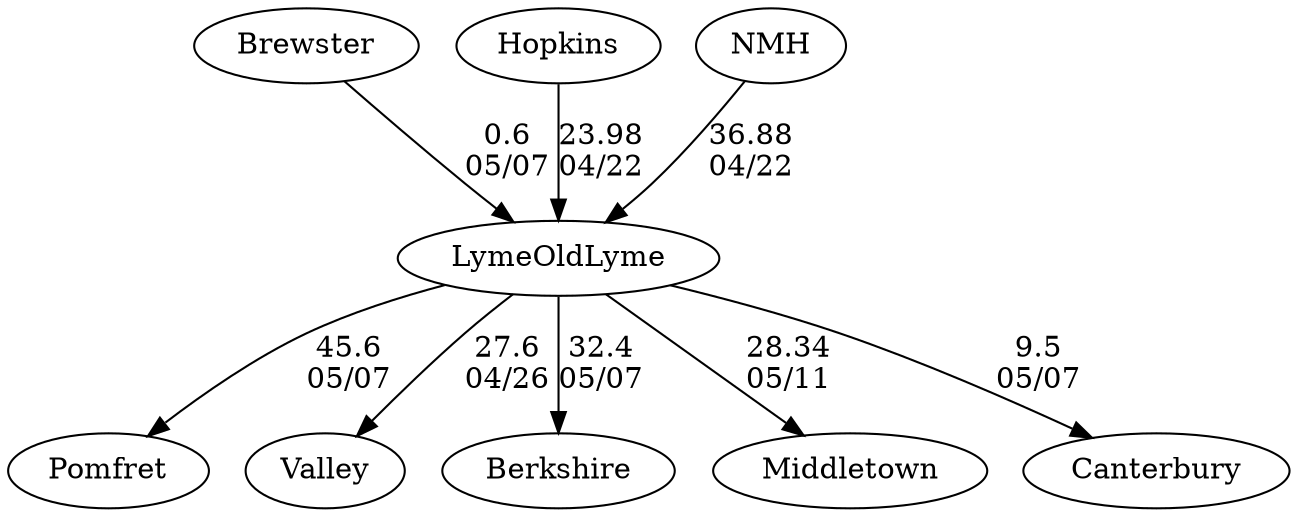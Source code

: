 digraph girls1foursLymeOldLyme {Pomfret [URL="girls1foursLymeOldLymePomfret.html"];Brewster [URL="girls1foursLymeOldLymeBrewster.html"];Valley [URL="girls1foursLymeOldLymeValley.html"];Berkshire [URL="girls1foursLymeOldLymeBerkshire.html"];LymeOldLyme [URL="girls1foursLymeOldLymeLymeOldLyme.html"];Hopkins [URL="girls1foursLymeOldLymeHopkins.html"];Middletown [URL="girls1foursLymeOldLymeMiddletown.html"];NMH [URL="girls1foursLymeOldLymeNMH.html"];Canterbury [URL="girls1foursLymeOldLymeCanterbury.html"];LymeOldLyme -> Valley[label="27.6
04/26", weight="73", tooltip="NEIRA Boys & Girls Fours,Lyme/Old Lyme vs Valley Regional			
Distance: 1500 Conditions: Direct headwind throughout 6-8MPH, otherwise a beautiful sunny day! Comments: Lyme/Old Lyme would like to thank Valley Regional for coming out and racing with us. We look forward to racing again this season!!
None", URL="http://www.row2k.com/results/resultspage.cfm?UID=582C1F5825C73152DB6BED1A1FFD87B1&cat=5", random="random"]; 
Brewster -> LymeOldLyme[label="0.6
05/07", weight="100", tooltip="Founder's Day			
NEIRA Boys and Girls Fours Conditions: It was a beautiful day for racing on Lake Waramaug. A light breeze prevailed for the majority of the day with a moderately strong headwind for the final 750m at the end of the morning heats. The temperature was 68 to 73 degrees. Many thanks to all the participating teams and their coaches.", URL="https://www.row2k.com/results/resultspage.cfm?UID=09AFDE4AA96F97D9C1939E6DDCBC4CCF", random="random"]; 
LymeOldLyme -> Canterbury[label="9.5
05/07", weight="91", tooltip="Founder's Day			
NEIRA Boys and Girls Fours Conditions: It was a beautiful day for racing on Lake Waramaug. A light breeze prevailed for the majority of the day with a moderately strong headwind for the final 750m at the end of the morning heats. The temperature was 68 to 73 degrees. Many thanks to all the participating teams and their coaches.", URL="https://www.row2k.com/results/resultspage.cfm?UID=09AFDE4AA96F97D9C1939E6DDCBC4CCF", random="random"]; 
LymeOldLyme -> Berkshire[label="32.4
05/07", weight="68", tooltip="Founder's Day			
NEIRA Boys and Girls Fours Conditions: It was a beautiful day for racing on Lake Waramaug. A light breeze prevailed for the majority of the day with a moderately strong headwind for the final 750m at the end of the morning heats. The temperature was 68 to 73 degrees. Many thanks to all the participating teams and their coaches.", URL="https://www.row2k.com/results/resultspage.cfm?UID=09AFDE4AA96F97D9C1939E6DDCBC4CCF", random="random"]; 
LymeOldLyme -> Pomfret[label="45.6
05/07", weight="55", tooltip="Founder's Day			
NEIRA Boys and Girls Fours Conditions: It was a beautiful day for racing on Lake Waramaug. A light breeze prevailed for the majority of the day with a moderately strong headwind for the final 750m at the end of the morning heats. The temperature was 68 to 73 degrees. Many thanks to all the participating teams and their coaches.", URL="https://www.row2k.com/results/resultspage.cfm?UID=09AFDE4AA96F97D9C1939E6DDCBC4CCF", random="random"]; 
NMH -> LymeOldLyme[label="36.88
04/22", weight="64", tooltip="NEIRA Boys & Girls Fours,Hopkins vs. Lyme/OldLyme, Northfield Mount Hermon			
Distance: 1500 Conditions: Floating start made the overall distance vary slightly. Overcast, with strong gusty cross headwind worsening from 9 to 14 mph in the later races, significant chop in the first third of the course. Comments: Top boats raced first followed by lower boats. Lyme/Old Lyme B3 and G4, Hopkins G3 and G4 boats were novices. Wet launch at 56F water stirred excitement! Challenging conditions caused Hopkins B3 and G3 boats, LOL G2, G3, and G4 to miss the turn buoys and row a shorter course. Thank you, LOL and NMH for coming to our home river. We look forward to hosting you again next year!
None", URL="http://www.row2k.com/results/resultspage.cfm?UID=7DACB26F9E928DE698D64A71662AA737&cat=5", random="random"]; 
Hopkins -> LymeOldLyme[label="23.98
04/22", weight="77", tooltip="NEIRA Boys & Girls Fours,Hopkins vs. Lyme/OldLyme, Northfield Mount Hermon			
Distance: 1500 Conditions: Floating start made the overall distance vary slightly. Overcast, with strong gusty cross headwind worsening from 9 to 14 mph in the later races, significant chop in the first third of the course. Comments: Top boats raced first followed by lower boats. Lyme/Old Lyme B3 and G4, Hopkins G3 and G4 boats were novices. Wet launch at 56F water stirred excitement! Challenging conditions caused Hopkins B3 and G3 boats, LOL G2, G3, and G4 to miss the turn buoys and row a shorter course. Thank you, LOL and NMH for coming to our home river. We look forward to hosting you again next year!
None", URL="http://www.row2k.com/results/resultspage.cfm?UID=7DACB26F9E928DE698D64A71662AA737&cat=5", random="random"]; 
LymeOldLyme -> Middletown[label="28.34
05/11", weight="72", tooltip="NEIRA Boys & Girls Fours,Lyme/Old Lyme v Middletown v East Lyme			
Distance: 1500 Conditions: The wind was 6 to 9 knots dropping slightly towards the end of the day as a cross headwind. The girls first and second boats both started two length past the starting line. The crosswind at the start was quite challenging and caused a number of issues trying to get off the line cleanly in the girls races. In the 3rd boat race East Lymes steering boke pulling them from the race Comments: Lyme/Old Lyme would like to thank Middletown and east Lyme for coming out and racing. We look forward to see you all on the water again!!
None", URL="http://www.row2k.com/results/resultspage.cfm?UID=9C698035EC81E2CFFF01DA234C5F298E&cat=5", random="random"]}